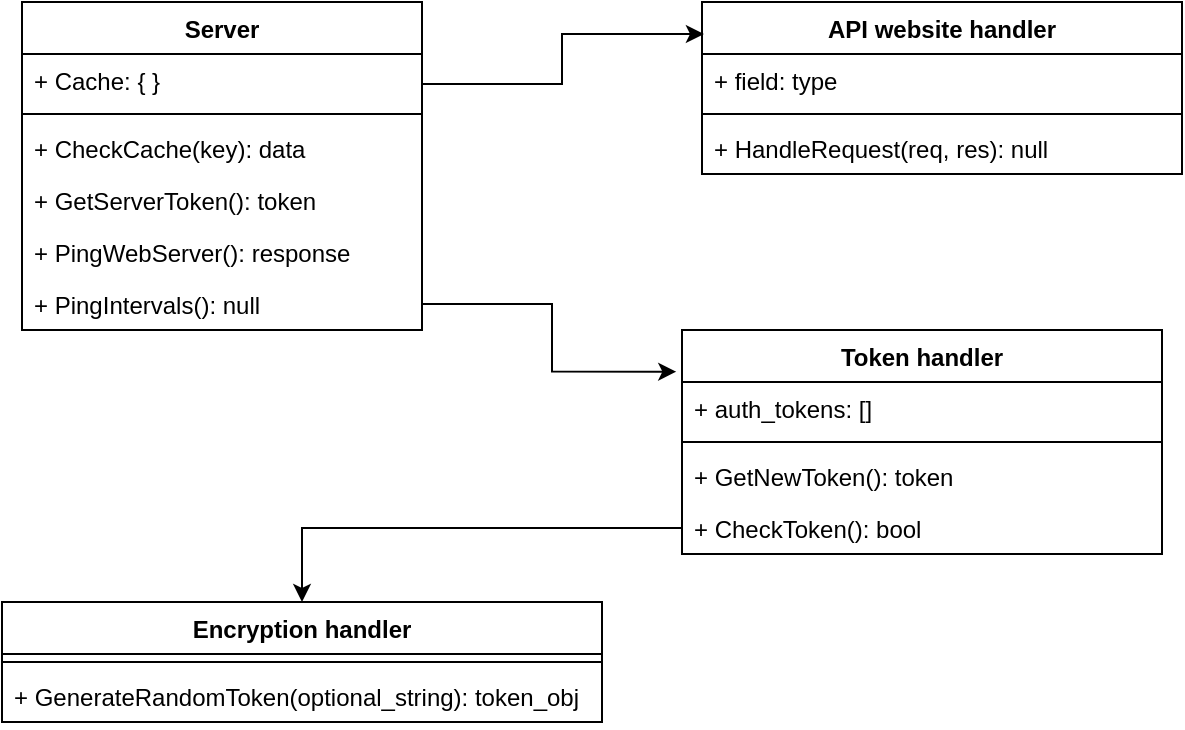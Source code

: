<mxfile version="20.6.0" type="device"><diagram id="GMRE9xpO6dGVEsPcDZ34" name="Page-1"><mxGraphModel dx="1381" dy="764" grid="1" gridSize="10" guides="1" tooltips="1" connect="1" arrows="1" fold="1" page="1" pageScale="1" pageWidth="1169" pageHeight="827" math="0" shadow="0"><root><mxCell id="0"/><mxCell id="1" parent="0"/><mxCell id="wxtvmLn1WgJqjV-yahjo-1" value="API website handler" style="swimlane;fontStyle=1;align=center;verticalAlign=top;childLayout=stackLayout;horizontal=1;startSize=26;horizontalStack=0;resizeParent=1;resizeParentMax=0;resizeLast=0;collapsible=1;marginBottom=0;" vertex="1" parent="1"><mxGeometry x="610" y="210" width="240" height="86" as="geometry"><mxRectangle x="610" y="210" width="150" height="30" as="alternateBounds"/></mxGeometry></mxCell><mxCell id="wxtvmLn1WgJqjV-yahjo-2" value="+ field: type" style="text;strokeColor=none;fillColor=none;align=left;verticalAlign=top;spacingLeft=4;spacingRight=4;overflow=hidden;rotatable=0;points=[[0,0.5],[1,0.5]];portConstraint=eastwest;" vertex="1" parent="wxtvmLn1WgJqjV-yahjo-1"><mxGeometry y="26" width="240" height="26" as="geometry"/></mxCell><mxCell id="wxtvmLn1WgJqjV-yahjo-3" value="" style="line;strokeWidth=1;fillColor=none;align=left;verticalAlign=middle;spacingTop=-1;spacingLeft=3;spacingRight=3;rotatable=0;labelPosition=right;points=[];portConstraint=eastwest;strokeColor=inherit;" vertex="1" parent="wxtvmLn1WgJqjV-yahjo-1"><mxGeometry y="52" width="240" height="8" as="geometry"/></mxCell><mxCell id="wxtvmLn1WgJqjV-yahjo-4" value="+ HandleRequest(req, res): null" style="text;strokeColor=none;fillColor=none;align=left;verticalAlign=top;spacingLeft=4;spacingRight=4;overflow=hidden;rotatable=0;points=[[0,0.5],[1,0.5]];portConstraint=eastwest;" vertex="1" parent="wxtvmLn1WgJqjV-yahjo-1"><mxGeometry y="60" width="240" height="26" as="geometry"/></mxCell><mxCell id="wxtvmLn1WgJqjV-yahjo-13" style="edgeStyle=orthogonalEdgeStyle;rounded=0;sketch=0;orthogonalLoop=1;jettySize=auto;html=1;exitX=1;exitY=0.25;exitDx=0;exitDy=0;entryX=0.004;entryY=0.186;entryDx=0;entryDy=0;entryPerimeter=0;shadow=0;" edge="1" parent="1" source="wxtvmLn1WgJqjV-yahjo-5" target="wxtvmLn1WgJqjV-yahjo-1"><mxGeometry relative="1" as="geometry"/></mxCell><mxCell id="wxtvmLn1WgJqjV-yahjo-5" value="Server" style="swimlane;fontStyle=1;align=center;verticalAlign=top;childLayout=stackLayout;horizontal=1;startSize=26;horizontalStack=0;resizeParent=1;resizeParentMax=0;resizeLast=0;collapsible=1;marginBottom=0;" vertex="1" parent="1"><mxGeometry x="270" y="210" width="200" height="164" as="geometry"/></mxCell><mxCell id="wxtvmLn1WgJqjV-yahjo-6" value="+ Cache: { }" style="text;strokeColor=none;fillColor=none;align=left;verticalAlign=top;spacingLeft=4;spacingRight=4;overflow=hidden;rotatable=0;points=[[0,0.5],[1,0.5]];portConstraint=eastwest;" vertex="1" parent="wxtvmLn1WgJqjV-yahjo-5"><mxGeometry y="26" width="200" height="26" as="geometry"/></mxCell><mxCell id="wxtvmLn1WgJqjV-yahjo-7" value="" style="line;strokeWidth=1;fillColor=none;align=left;verticalAlign=middle;spacingTop=-1;spacingLeft=3;spacingRight=3;rotatable=0;labelPosition=right;points=[];portConstraint=eastwest;strokeColor=inherit;" vertex="1" parent="wxtvmLn1WgJqjV-yahjo-5"><mxGeometry y="52" width="200" height="8" as="geometry"/></mxCell><mxCell id="wxtvmLn1WgJqjV-yahjo-8" value="+ CheckCache(key): data" style="text;strokeColor=none;fillColor=none;align=left;verticalAlign=top;spacingLeft=4;spacingRight=4;overflow=hidden;rotatable=0;points=[[0,0.5],[1,0.5]];portConstraint=eastwest;" vertex="1" parent="wxtvmLn1WgJqjV-yahjo-5"><mxGeometry y="60" width="200" height="26" as="geometry"/></mxCell><mxCell id="wxtvmLn1WgJqjV-yahjo-14" value="+ GetServerToken(): token" style="text;strokeColor=none;fillColor=none;align=left;verticalAlign=top;spacingLeft=4;spacingRight=4;overflow=hidden;rotatable=0;points=[[0,0.5],[1,0.5]];portConstraint=eastwest;" vertex="1" parent="wxtvmLn1WgJqjV-yahjo-5"><mxGeometry y="86" width="200" height="26" as="geometry"/></mxCell><mxCell id="wxtvmLn1WgJqjV-yahjo-15" value="+ PingWebServer(): response" style="text;strokeColor=none;fillColor=none;align=left;verticalAlign=top;spacingLeft=4;spacingRight=4;overflow=hidden;rotatable=0;points=[[0,0.5],[1,0.5]];portConstraint=eastwest;" vertex="1" parent="wxtvmLn1WgJqjV-yahjo-5"><mxGeometry y="112" width="200" height="26" as="geometry"/></mxCell><mxCell id="wxtvmLn1WgJqjV-yahjo-16" value="+ PingIntervals(): null" style="text;strokeColor=none;fillColor=none;align=left;verticalAlign=top;spacingLeft=4;spacingRight=4;overflow=hidden;rotatable=0;points=[[0,0.5],[1,0.5]];portConstraint=eastwest;" vertex="1" parent="wxtvmLn1WgJqjV-yahjo-5"><mxGeometry y="138" width="200" height="26" as="geometry"/></mxCell><mxCell id="wxtvmLn1WgJqjV-yahjo-17" value="Token handler" style="swimlane;fontStyle=1;align=center;verticalAlign=top;childLayout=stackLayout;horizontal=1;startSize=26;horizontalStack=0;resizeParent=1;resizeParentMax=0;resizeLast=0;collapsible=1;marginBottom=0;" vertex="1" parent="1"><mxGeometry x="600" y="374" width="240" height="112" as="geometry"><mxRectangle x="610" y="210" width="150" height="30" as="alternateBounds"/></mxGeometry></mxCell><mxCell id="wxtvmLn1WgJqjV-yahjo-18" value="+ auth_tokens: []" style="text;strokeColor=none;fillColor=none;align=left;verticalAlign=top;spacingLeft=4;spacingRight=4;overflow=hidden;rotatable=0;points=[[0,0.5],[1,0.5]];portConstraint=eastwest;" vertex="1" parent="wxtvmLn1WgJqjV-yahjo-17"><mxGeometry y="26" width="240" height="26" as="geometry"/></mxCell><mxCell id="wxtvmLn1WgJqjV-yahjo-19" value="" style="line;strokeWidth=1;fillColor=none;align=left;verticalAlign=middle;spacingTop=-1;spacingLeft=3;spacingRight=3;rotatable=0;labelPosition=right;points=[];portConstraint=eastwest;strokeColor=inherit;" vertex="1" parent="wxtvmLn1WgJqjV-yahjo-17"><mxGeometry y="52" width="240" height="8" as="geometry"/></mxCell><mxCell id="wxtvmLn1WgJqjV-yahjo-20" value="+ GetNewToken(): token" style="text;strokeColor=none;fillColor=none;align=left;verticalAlign=top;spacingLeft=4;spacingRight=4;overflow=hidden;rotatable=0;points=[[0,0.5],[1,0.5]];portConstraint=eastwest;" vertex="1" parent="wxtvmLn1WgJqjV-yahjo-17"><mxGeometry y="60" width="240" height="26" as="geometry"/></mxCell><mxCell id="wxtvmLn1WgJqjV-yahjo-23" value="+ CheckToken(): bool" style="text;strokeColor=none;fillColor=none;align=left;verticalAlign=top;spacingLeft=4;spacingRight=4;overflow=hidden;rotatable=0;points=[[0,0.5],[1,0.5]];portConstraint=eastwest;" vertex="1" parent="wxtvmLn1WgJqjV-yahjo-17"><mxGeometry y="86" width="240" height="26" as="geometry"/></mxCell><mxCell id="wxtvmLn1WgJqjV-yahjo-22" style="edgeStyle=orthogonalEdgeStyle;rounded=0;sketch=0;orthogonalLoop=1;jettySize=auto;html=1;exitX=1;exitY=0.5;exitDx=0;exitDy=0;entryX=-0.012;entryY=0.186;entryDx=0;entryDy=0;entryPerimeter=0;shadow=0;" edge="1" parent="1" source="wxtvmLn1WgJqjV-yahjo-16" target="wxtvmLn1WgJqjV-yahjo-17"><mxGeometry relative="1" as="geometry"/></mxCell><mxCell id="wxtvmLn1WgJqjV-yahjo-24" value="Encryption handler" style="swimlane;fontStyle=1;align=center;verticalAlign=top;childLayout=stackLayout;horizontal=1;startSize=26;horizontalStack=0;resizeParent=1;resizeParentMax=0;resizeLast=0;collapsible=1;marginBottom=0;" vertex="1" parent="1"><mxGeometry x="260" y="510" width="300" height="60" as="geometry"/></mxCell><mxCell id="wxtvmLn1WgJqjV-yahjo-25" value="" style="line;strokeWidth=1;fillColor=none;align=left;verticalAlign=middle;spacingTop=-1;spacingLeft=3;spacingRight=3;rotatable=0;labelPosition=right;points=[];portConstraint=eastwest;strokeColor=inherit;" vertex="1" parent="wxtvmLn1WgJqjV-yahjo-24"><mxGeometry y="26" width="300" height="8" as="geometry"/></mxCell><mxCell id="wxtvmLn1WgJqjV-yahjo-26" value="+ GenerateRandomToken(optional_string): token_obj" style="text;strokeColor=none;fillColor=none;align=left;verticalAlign=top;spacingLeft=4;spacingRight=4;overflow=hidden;rotatable=0;points=[[0,0.5],[1,0.5]];portConstraint=eastwest;" vertex="1" parent="wxtvmLn1WgJqjV-yahjo-24"><mxGeometry y="34" width="300" height="26" as="geometry"/></mxCell><mxCell id="wxtvmLn1WgJqjV-yahjo-27" style="edgeStyle=orthogonalEdgeStyle;rounded=0;sketch=0;orthogonalLoop=1;jettySize=auto;html=1;exitX=0;exitY=0.5;exitDx=0;exitDy=0;entryX=0.5;entryY=0;entryDx=0;entryDy=0;shadow=0;" edge="1" parent="1" source="wxtvmLn1WgJqjV-yahjo-23" target="wxtvmLn1WgJqjV-yahjo-24"><mxGeometry relative="1" as="geometry"/></mxCell></root></mxGraphModel></diagram></mxfile>